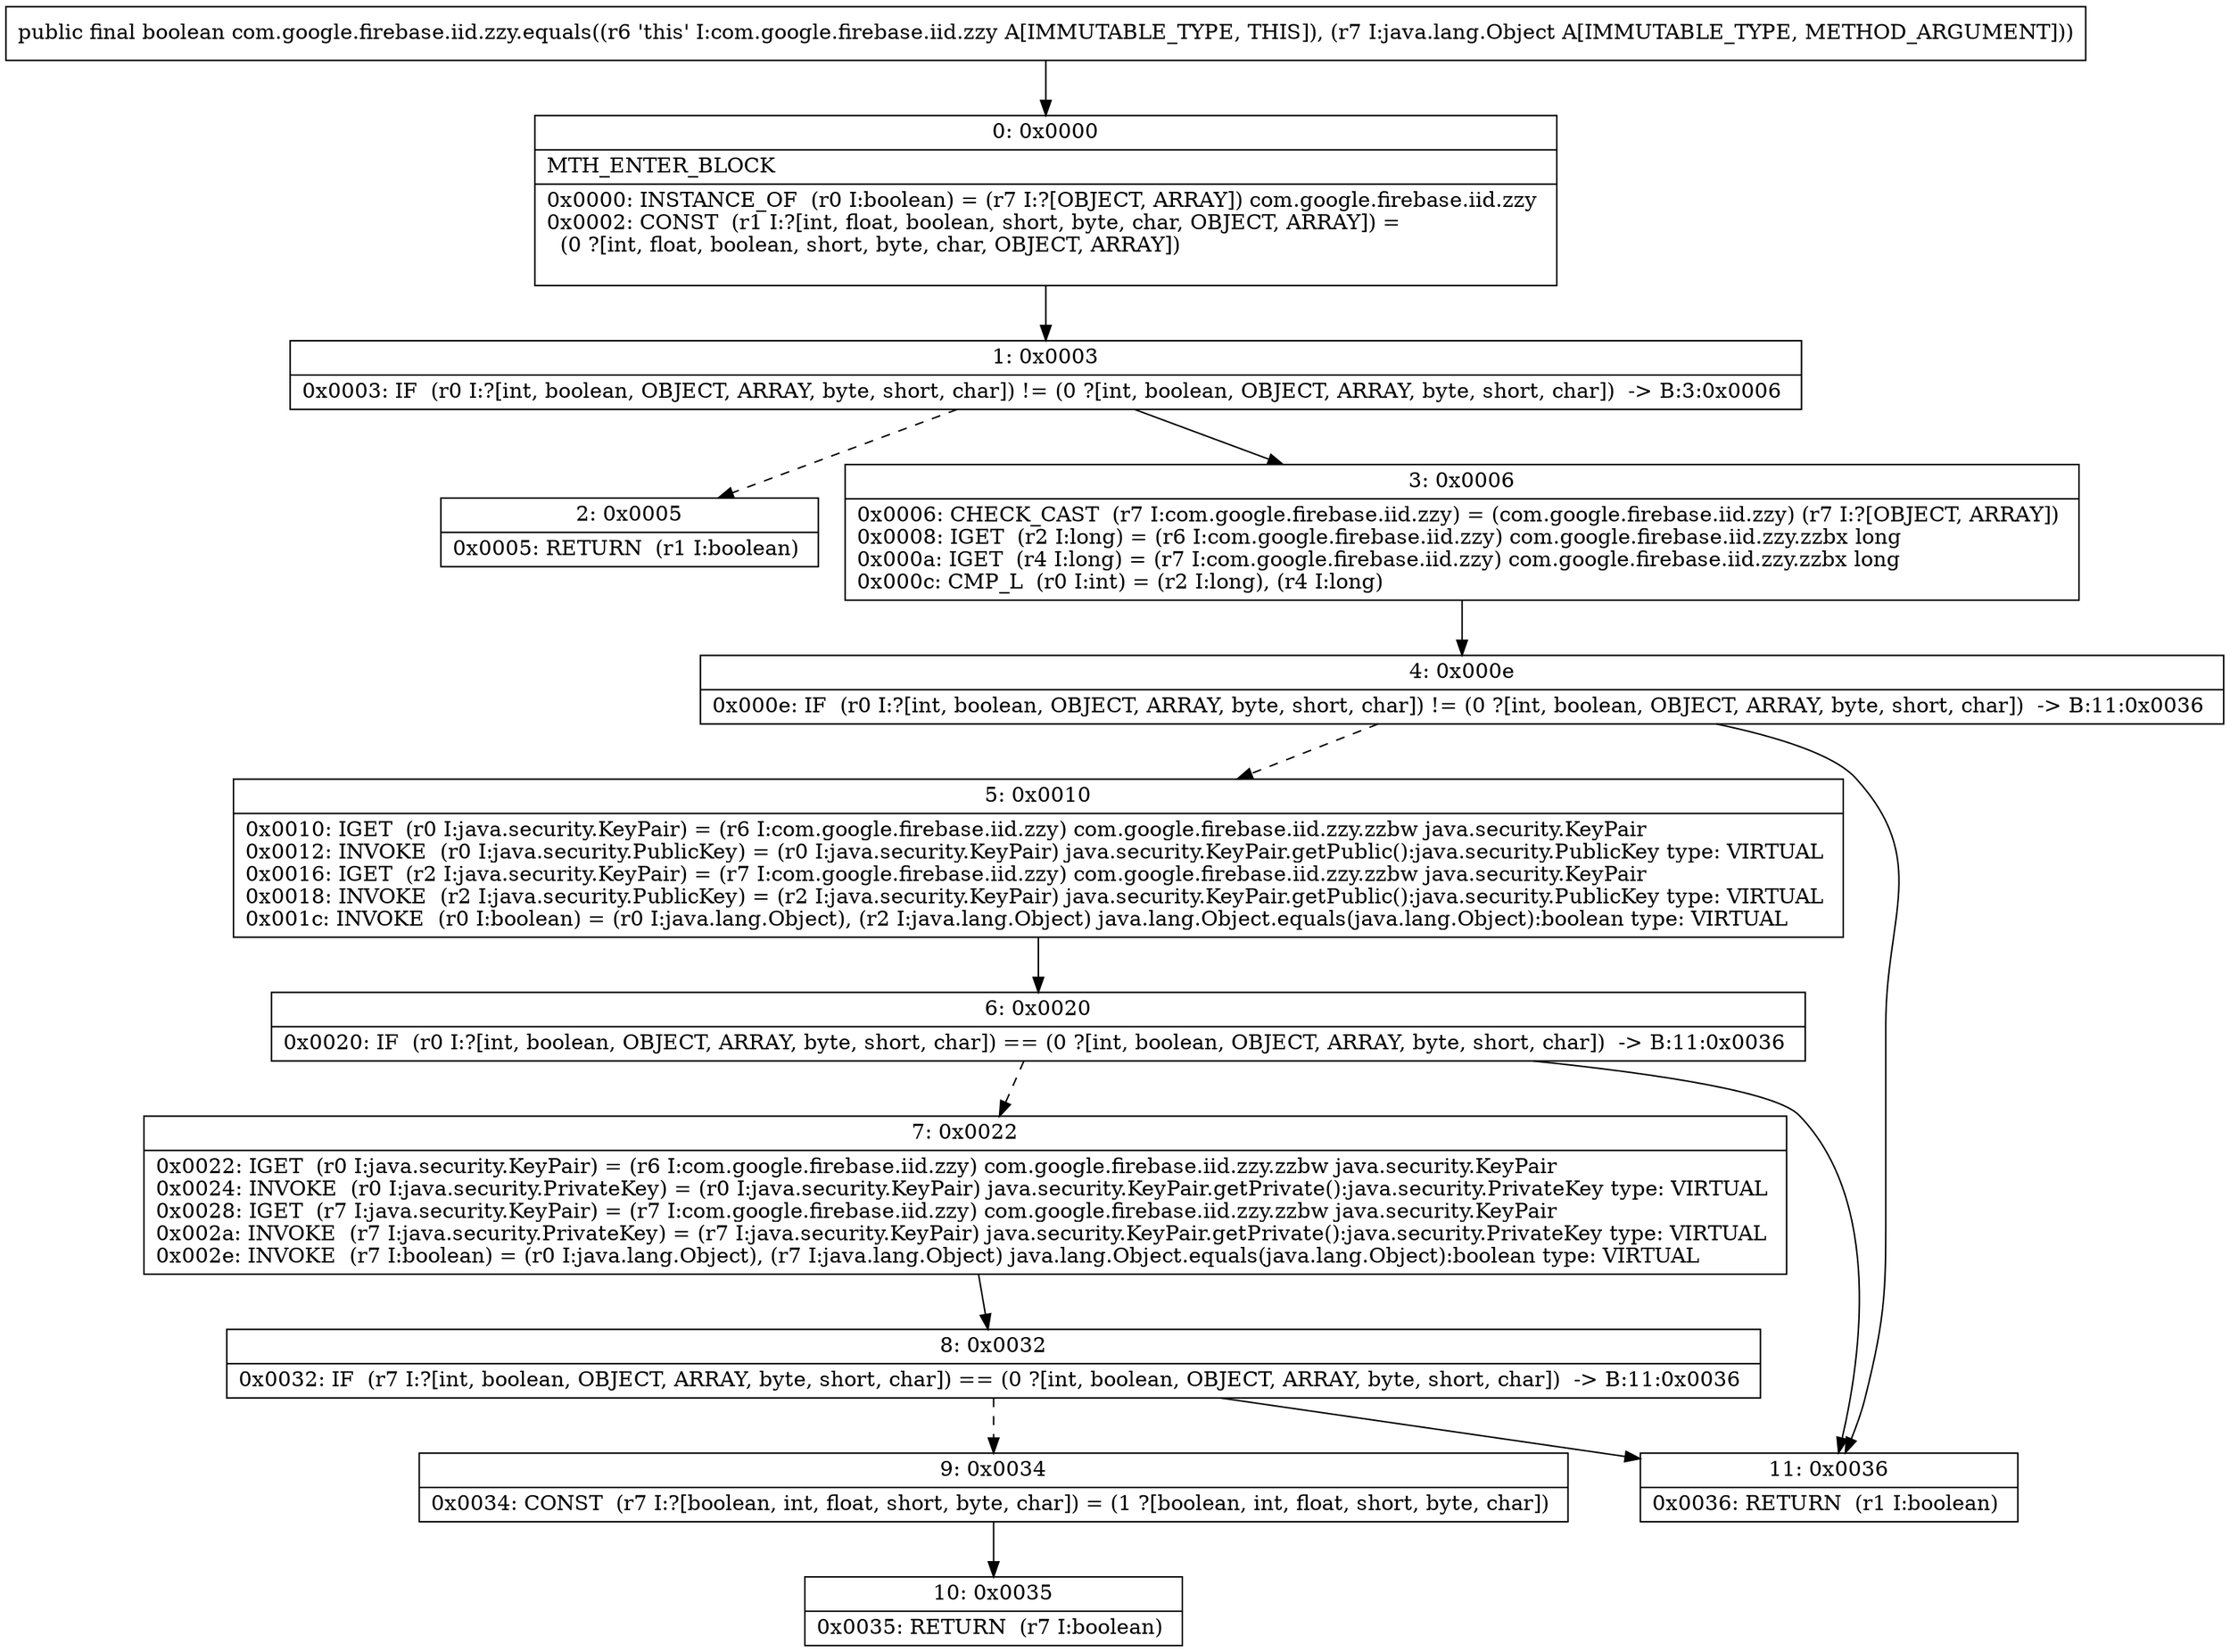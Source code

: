digraph "CFG forcom.google.firebase.iid.zzy.equals(Ljava\/lang\/Object;)Z" {
Node_0 [shape=record,label="{0\:\ 0x0000|MTH_ENTER_BLOCK\l|0x0000: INSTANCE_OF  (r0 I:boolean) = (r7 I:?[OBJECT, ARRAY]) com.google.firebase.iid.zzy \l0x0002: CONST  (r1 I:?[int, float, boolean, short, byte, char, OBJECT, ARRAY]) = \l  (0 ?[int, float, boolean, short, byte, char, OBJECT, ARRAY])\l \l}"];
Node_1 [shape=record,label="{1\:\ 0x0003|0x0003: IF  (r0 I:?[int, boolean, OBJECT, ARRAY, byte, short, char]) != (0 ?[int, boolean, OBJECT, ARRAY, byte, short, char])  \-\> B:3:0x0006 \l}"];
Node_2 [shape=record,label="{2\:\ 0x0005|0x0005: RETURN  (r1 I:boolean) \l}"];
Node_3 [shape=record,label="{3\:\ 0x0006|0x0006: CHECK_CAST  (r7 I:com.google.firebase.iid.zzy) = (com.google.firebase.iid.zzy) (r7 I:?[OBJECT, ARRAY]) \l0x0008: IGET  (r2 I:long) = (r6 I:com.google.firebase.iid.zzy) com.google.firebase.iid.zzy.zzbx long \l0x000a: IGET  (r4 I:long) = (r7 I:com.google.firebase.iid.zzy) com.google.firebase.iid.zzy.zzbx long \l0x000c: CMP_L  (r0 I:int) = (r2 I:long), (r4 I:long) \l}"];
Node_4 [shape=record,label="{4\:\ 0x000e|0x000e: IF  (r0 I:?[int, boolean, OBJECT, ARRAY, byte, short, char]) != (0 ?[int, boolean, OBJECT, ARRAY, byte, short, char])  \-\> B:11:0x0036 \l}"];
Node_5 [shape=record,label="{5\:\ 0x0010|0x0010: IGET  (r0 I:java.security.KeyPair) = (r6 I:com.google.firebase.iid.zzy) com.google.firebase.iid.zzy.zzbw java.security.KeyPair \l0x0012: INVOKE  (r0 I:java.security.PublicKey) = (r0 I:java.security.KeyPair) java.security.KeyPair.getPublic():java.security.PublicKey type: VIRTUAL \l0x0016: IGET  (r2 I:java.security.KeyPair) = (r7 I:com.google.firebase.iid.zzy) com.google.firebase.iid.zzy.zzbw java.security.KeyPair \l0x0018: INVOKE  (r2 I:java.security.PublicKey) = (r2 I:java.security.KeyPair) java.security.KeyPair.getPublic():java.security.PublicKey type: VIRTUAL \l0x001c: INVOKE  (r0 I:boolean) = (r0 I:java.lang.Object), (r2 I:java.lang.Object) java.lang.Object.equals(java.lang.Object):boolean type: VIRTUAL \l}"];
Node_6 [shape=record,label="{6\:\ 0x0020|0x0020: IF  (r0 I:?[int, boolean, OBJECT, ARRAY, byte, short, char]) == (0 ?[int, boolean, OBJECT, ARRAY, byte, short, char])  \-\> B:11:0x0036 \l}"];
Node_7 [shape=record,label="{7\:\ 0x0022|0x0022: IGET  (r0 I:java.security.KeyPair) = (r6 I:com.google.firebase.iid.zzy) com.google.firebase.iid.zzy.zzbw java.security.KeyPair \l0x0024: INVOKE  (r0 I:java.security.PrivateKey) = (r0 I:java.security.KeyPair) java.security.KeyPair.getPrivate():java.security.PrivateKey type: VIRTUAL \l0x0028: IGET  (r7 I:java.security.KeyPair) = (r7 I:com.google.firebase.iid.zzy) com.google.firebase.iid.zzy.zzbw java.security.KeyPair \l0x002a: INVOKE  (r7 I:java.security.PrivateKey) = (r7 I:java.security.KeyPair) java.security.KeyPair.getPrivate():java.security.PrivateKey type: VIRTUAL \l0x002e: INVOKE  (r7 I:boolean) = (r0 I:java.lang.Object), (r7 I:java.lang.Object) java.lang.Object.equals(java.lang.Object):boolean type: VIRTUAL \l}"];
Node_8 [shape=record,label="{8\:\ 0x0032|0x0032: IF  (r7 I:?[int, boolean, OBJECT, ARRAY, byte, short, char]) == (0 ?[int, boolean, OBJECT, ARRAY, byte, short, char])  \-\> B:11:0x0036 \l}"];
Node_9 [shape=record,label="{9\:\ 0x0034|0x0034: CONST  (r7 I:?[boolean, int, float, short, byte, char]) = (1 ?[boolean, int, float, short, byte, char]) \l}"];
Node_10 [shape=record,label="{10\:\ 0x0035|0x0035: RETURN  (r7 I:boolean) \l}"];
Node_11 [shape=record,label="{11\:\ 0x0036|0x0036: RETURN  (r1 I:boolean) \l}"];
MethodNode[shape=record,label="{public final boolean com.google.firebase.iid.zzy.equals((r6 'this' I:com.google.firebase.iid.zzy A[IMMUTABLE_TYPE, THIS]), (r7 I:java.lang.Object A[IMMUTABLE_TYPE, METHOD_ARGUMENT])) }"];
MethodNode -> Node_0;
Node_0 -> Node_1;
Node_1 -> Node_2[style=dashed];
Node_1 -> Node_3;
Node_3 -> Node_4;
Node_4 -> Node_5[style=dashed];
Node_4 -> Node_11;
Node_5 -> Node_6;
Node_6 -> Node_7[style=dashed];
Node_6 -> Node_11;
Node_7 -> Node_8;
Node_8 -> Node_9[style=dashed];
Node_8 -> Node_11;
Node_9 -> Node_10;
}

